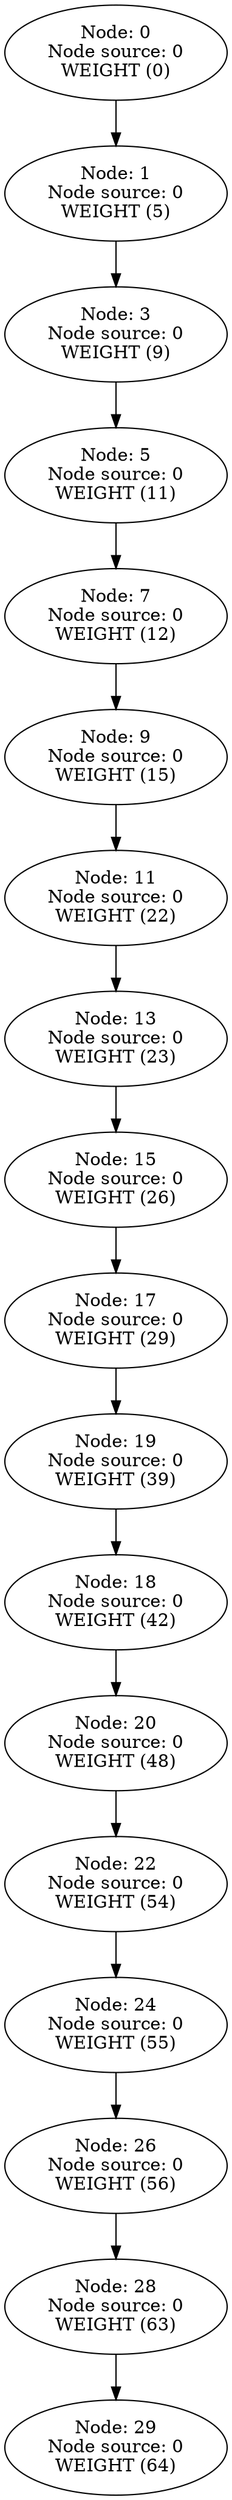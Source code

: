 digraph {
	29 [label="Node: 29
Node source: 0
WEIGHT (64)"]
	28 [label="Node: 28
Node source: 0
WEIGHT (63)"]
	26 [label="Node: 26
Node source: 0
WEIGHT (56)"]
	24 [label="Node: 24
Node source: 0
WEIGHT (55)"]
	22 [label="Node: 22
Node source: 0
WEIGHT (54)"]
	20 [label="Node: 20
Node source: 0
WEIGHT (48)"]
	18 [label="Node: 18
Node source: 0
WEIGHT (42)"]
	19 [label="Node: 19
Node source: 0
WEIGHT (39)"]
	17 [label="Node: 17
Node source: 0
WEIGHT (29)"]
	15 [label="Node: 15
Node source: 0
WEIGHT (26)"]
	13 [label="Node: 13
Node source: 0
WEIGHT (23)"]
	11 [label="Node: 11
Node source: 0
WEIGHT (22)"]
	9 [label="Node: 9
Node source: 0
WEIGHT (15)"]
	7 [label="Node: 7
Node source: 0
WEIGHT (12)"]
	5 [label="Node: 5
Node source: 0
WEIGHT (11)"]
	3 [label="Node: 3
Node source: 0
WEIGHT (9)"]
	1 [label="Node: 1
Node source: 0
WEIGHT (5)"]
	0 [label="Node: 0
Node source: 0
WEIGHT (0)"]
	28 -> 29
	26 -> 28
	24 -> 26
	22 -> 24
	20 -> 22
	18 -> 20
	19 -> 18
	17 -> 19
	15 -> 17
	13 -> 15
	11 -> 13
	9 -> 11
	7 -> 9
	5 -> 7
	3 -> 5
	1 -> 3
	0 -> 1
}
